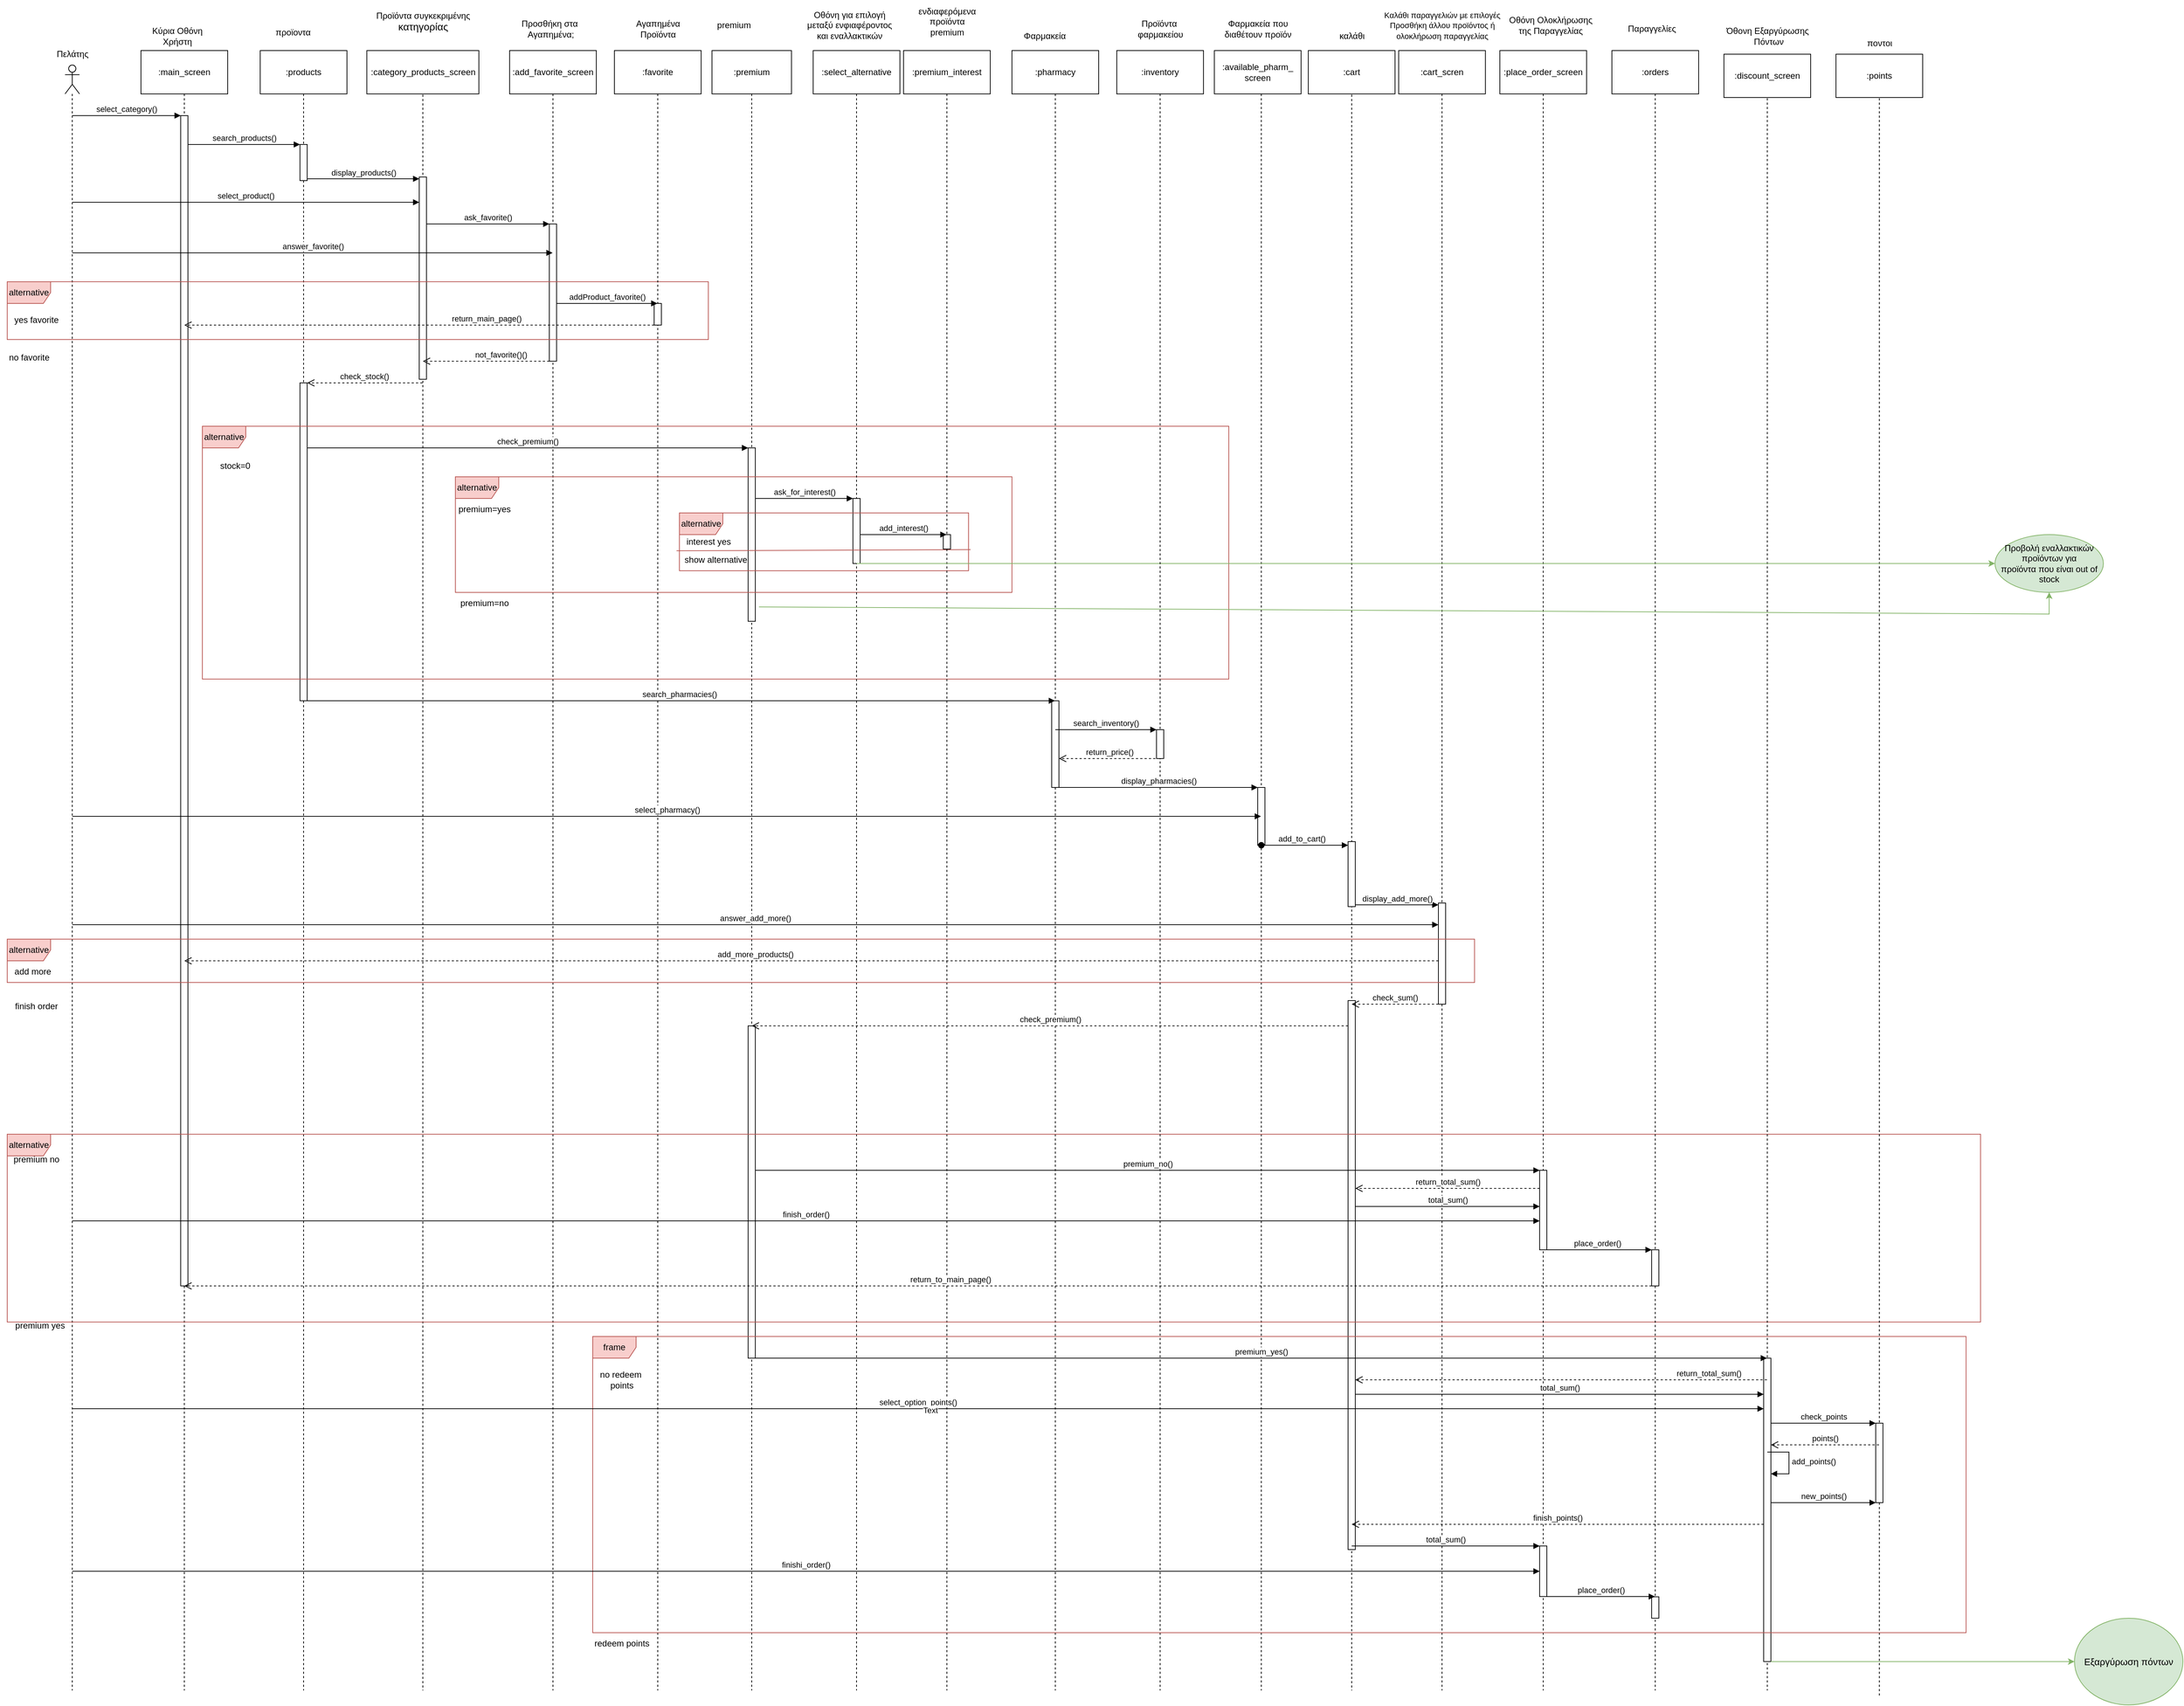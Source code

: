 <mxfile version="21.2.8" type="device">
  <diagram name="Page-1" id="0SUwLg295NydfQJ0HCyk">
    <mxGraphModel dx="2126" dy="606" grid="1" gridSize="10" guides="1" tooltips="1" connect="1" arrows="1" fold="1" page="1" pageScale="1" pageWidth="850" pageHeight="1100" math="0" shadow="0">
      <root>
        <mxCell id="0" />
        <mxCell id="1" parent="0" />
        <mxCell id="wv0iCeW0pls4u1Xk4wzR-1" value="" style="shape=umlLifeline;perimeter=lifelinePerimeter;whiteSpace=wrap;html=1;container=1;dropTarget=0;collapsible=0;recursiveResize=0;outlineConnect=0;portConstraint=eastwest;newEdgeStyle={&quot;edgeStyle&quot;:&quot;elbowEdgeStyle&quot;,&quot;elbow&quot;:&quot;vertical&quot;,&quot;curved&quot;:0,&quot;rounded&quot;:0};participant=umlActor;" parent="1" vertex="1">
          <mxGeometry x="30" y="150" width="20" height="2250" as="geometry" />
        </mxCell>
        <mxCell id="wv0iCeW0pls4u1Xk4wzR-2" value="Πελάτης" style="text;html=1;align=center;verticalAlign=middle;resizable=0;points=[];autosize=1;strokeColor=none;fillColor=none;" parent="1" vertex="1">
          <mxGeometry x="5" y="120" width="70" height="30" as="geometry" />
        </mxCell>
        <mxCell id="wv0iCeW0pls4u1Xk4wzR-3" value="" style="shape=umlLifeline;perimeter=lifelinePerimeter;whiteSpace=wrap;html=1;container=1;dropTarget=0;collapsible=0;recursiveResize=0;outlineConnect=0;portConstraint=eastwest;newEdgeStyle={&quot;edgeStyle&quot;:&quot;elbowEdgeStyle&quot;,&quot;elbow&quot;:&quot;vertical&quot;,&quot;curved&quot;:0,&quot;rounded&quot;:0};participant=umlBoundary;" parent="1" vertex="1">
          <mxGeometry x="170" y="150" width="50" height="2250" as="geometry" />
        </mxCell>
        <mxCell id="wv0iCeW0pls4u1Xk4wzR-5" value="" style="html=1;points=[];perimeter=orthogonalPerimeter;outlineConnect=0;targetShapes=umlLifeline;portConstraint=eastwest;newEdgeStyle={&quot;edgeStyle&quot;:&quot;elbowEdgeStyle&quot;,&quot;elbow&quot;:&quot;vertical&quot;,&quot;curved&quot;:0,&quot;rounded&quot;:0};" parent="wv0iCeW0pls4u1Xk4wzR-3" vertex="1">
          <mxGeometry x="20" y="70" width="10" height="1620" as="geometry" />
        </mxCell>
        <mxCell id="wv0iCeW0pls4u1Xk4wzR-4" value="Κύρια Οθόνη &lt;br&gt;Χρήστη" style="text;html=1;align=center;verticalAlign=middle;resizable=0;points=[];autosize=1;strokeColor=none;fillColor=none;" parent="1" vertex="1">
          <mxGeometry x="140" y="90" width="90" height="40" as="geometry" />
        </mxCell>
        <mxCell id="wv0iCeW0pls4u1Xk4wzR-7" value="" style="shape=umlLifeline;perimeter=lifelinePerimeter;whiteSpace=wrap;html=1;container=1;dropTarget=0;collapsible=0;recursiveResize=0;outlineConnect=0;portConstraint=eastwest;newEdgeStyle={&quot;edgeStyle&quot;:&quot;elbowEdgeStyle&quot;,&quot;elbow&quot;:&quot;vertical&quot;,&quot;curved&quot;:0,&quot;rounded&quot;:0};participant=umlEntity;" parent="1" vertex="1">
          <mxGeometry x="340" y="150" width="40" height="2250" as="geometry" />
        </mxCell>
        <mxCell id="wv0iCeW0pls4u1Xk4wzR-8" value="" style="html=1;points=[];perimeter=orthogonalPerimeter;outlineConnect=0;targetShapes=umlLifeline;portConstraint=eastwest;newEdgeStyle={&quot;edgeStyle&quot;:&quot;elbowEdgeStyle&quot;,&quot;elbow&quot;:&quot;vertical&quot;,&quot;curved&quot;:0,&quot;rounded&quot;:0};" parent="wv0iCeW0pls4u1Xk4wzR-7" vertex="1">
          <mxGeometry x="15" y="110" width="10" height="50" as="geometry" />
        </mxCell>
        <mxCell id="wv0iCeW0pls4u1Xk4wzR-33" value="" style="html=1;points=[];perimeter=orthogonalPerimeter;outlineConnect=0;targetShapes=umlLifeline;portConstraint=eastwest;newEdgeStyle={&quot;edgeStyle&quot;:&quot;elbowEdgeStyle&quot;,&quot;elbow&quot;:&quot;vertical&quot;,&quot;curved&quot;:0,&quot;rounded&quot;:0};" parent="wv0iCeW0pls4u1Xk4wzR-7" vertex="1">
          <mxGeometry x="15" y="440" width="10" height="440" as="geometry" />
        </mxCell>
        <mxCell id="wv0iCeW0pls4u1Xk4wzR-11" value="προϊοντα" style="text;html=1;align=center;verticalAlign=middle;resizable=0;points=[];autosize=1;strokeColor=none;fillColor=none;" parent="1" vertex="1">
          <mxGeometry x="310" y="90" width="70" height="30" as="geometry" />
        </mxCell>
        <mxCell id="wv0iCeW0pls4u1Xk4wzR-12" value="" style="shape=umlLifeline;perimeter=lifelinePerimeter;whiteSpace=wrap;html=1;container=1;dropTarget=0;collapsible=0;recursiveResize=0;outlineConnect=0;portConstraint=eastwest;newEdgeStyle={&quot;edgeStyle&quot;:&quot;elbowEdgeStyle&quot;,&quot;elbow&quot;:&quot;vertical&quot;,&quot;curved&quot;:0,&quot;rounded&quot;:0};participant=umlBoundary;" parent="1" vertex="1">
          <mxGeometry x="500" y="145" width="50" height="2255" as="geometry" />
        </mxCell>
        <mxCell id="wv0iCeW0pls4u1Xk4wzR-13" value="" style="html=1;points=[];perimeter=orthogonalPerimeter;outlineConnect=0;targetShapes=umlLifeline;portConstraint=eastwest;newEdgeStyle={&quot;edgeStyle&quot;:&quot;elbowEdgeStyle&quot;,&quot;elbow&quot;:&quot;vertical&quot;,&quot;curved&quot;:0,&quot;rounded&quot;:0};" parent="wv0iCeW0pls4u1Xk4wzR-12" vertex="1">
          <mxGeometry x="20" y="160" width="10" height="280" as="geometry" />
        </mxCell>
        <mxCell id="wv0iCeW0pls4u1Xk4wzR-15" value="Προϊόντα συγκεκριμένης&lt;br style=&quot;border-color: var(--border-color); font-size: 14px;&quot;&gt;&lt;span style=&quot;border-color: var(--border-color); font-size: 14px;&quot;&gt;κατηγορίας&lt;/span&gt;" style="text;html=1;align=center;verticalAlign=middle;resizable=0;points=[];autosize=1;strokeColor=none;fillColor=none;" parent="1" vertex="1">
          <mxGeometry x="450" y="70" width="150" height="40" as="geometry" />
        </mxCell>
        <mxCell id="wv0iCeW0pls4u1Xk4wzR-17" value="" style="shape=umlLifeline;perimeter=lifelinePerimeter;whiteSpace=wrap;html=1;container=1;dropTarget=0;collapsible=0;recursiveResize=0;outlineConnect=0;portConstraint=eastwest;newEdgeStyle={&quot;edgeStyle&quot;:&quot;elbowEdgeStyle&quot;,&quot;elbow&quot;:&quot;vertical&quot;,&quot;curved&quot;:0,&quot;rounded&quot;:0};participant=umlBoundary;" parent="1" vertex="1">
          <mxGeometry x="680" y="150" width="50" height="2250" as="geometry" />
        </mxCell>
        <mxCell id="wv0iCeW0pls4u1Xk4wzR-19" value="" style="html=1;points=[];perimeter=orthogonalPerimeter;outlineConnect=0;targetShapes=umlLifeline;portConstraint=eastwest;newEdgeStyle={&quot;edgeStyle&quot;:&quot;elbowEdgeStyle&quot;,&quot;elbow&quot;:&quot;vertical&quot;,&quot;curved&quot;:0,&quot;rounded&quot;:0};" parent="wv0iCeW0pls4u1Xk4wzR-17" vertex="1">
          <mxGeometry x="20" y="220" width="10" height="190" as="geometry" />
        </mxCell>
        <mxCell id="wv0iCeW0pls4u1Xk4wzR-18" value="Προσθήκη στα&lt;br&gt;&amp;nbsp;Αγαπημένα;" style="text;html=1;align=center;verticalAlign=middle;resizable=0;points=[];autosize=1;strokeColor=none;fillColor=none;" parent="1" vertex="1">
          <mxGeometry x="650" y="80" width="100" height="40" as="geometry" />
        </mxCell>
        <mxCell id="wv0iCeW0pls4u1Xk4wzR-22" value="alternative" style="shape=umlFrame;whiteSpace=wrap;html=1;pointerEvents=0;fillColor=#f8cecc;strokeColor=#b85450;" parent="1" vertex="1">
          <mxGeometry x="-50" y="450" width="970" height="80" as="geometry" />
        </mxCell>
        <mxCell id="wv0iCeW0pls4u1Xk4wzR-25" value="yes favorite" style="text;html=1;align=center;verticalAlign=middle;resizable=0;points=[];autosize=1;strokeColor=none;fillColor=none;" parent="1" vertex="1">
          <mxGeometry x="-50" y="488" width="80" height="30" as="geometry" />
        </mxCell>
        <mxCell id="wv0iCeW0pls4u1Xk4wzR-28" value="" style="shape=umlLifeline;perimeter=lifelinePerimeter;whiteSpace=wrap;html=1;container=1;dropTarget=0;collapsible=0;recursiveResize=0;outlineConnect=0;portConstraint=eastwest;newEdgeStyle={&quot;edgeStyle&quot;:&quot;elbowEdgeStyle&quot;,&quot;elbow&quot;:&quot;vertical&quot;,&quot;curved&quot;:0,&quot;rounded&quot;:0};participant=umlEntity;" parent="1" vertex="1">
          <mxGeometry x="830" y="150" width="40" height="2250" as="geometry" />
        </mxCell>
        <mxCell id="wv0iCeW0pls4u1Xk4wzR-29" value="" style="html=1;points=[];perimeter=orthogonalPerimeter;outlineConnect=0;targetShapes=umlLifeline;portConstraint=eastwest;newEdgeStyle={&quot;edgeStyle&quot;:&quot;elbowEdgeStyle&quot;,&quot;elbow&quot;:&quot;vertical&quot;,&quot;curved&quot;:0,&quot;rounded&quot;:0};" parent="wv0iCeW0pls4u1Xk4wzR-28" vertex="1">
          <mxGeometry x="15" y="330" width="10" height="30" as="geometry" />
        </mxCell>
        <mxCell id="wv0iCeW0pls4u1Xk4wzR-31" value="Αγαπημένα &lt;br&gt;Προϊόντα" style="text;html=1;align=center;verticalAlign=middle;resizable=0;points=[];autosize=1;strokeColor=none;fillColor=none;" parent="1" vertex="1">
          <mxGeometry x="810" y="80" width="80" height="40" as="geometry" />
        </mxCell>
        <mxCell id="wv0iCeW0pls4u1Xk4wzR-32" value="not_favorite()()" style="html=1;verticalAlign=bottom;endArrow=open;dashed=1;endSize=8;edgeStyle=elbowEdgeStyle;elbow=vertical;curved=0;rounded=0;" parent="1" source="wv0iCeW0pls4u1Xk4wzR-19" target="wv0iCeW0pls4u1Xk4wzR-12" edge="1">
          <mxGeometry x="-0.228" relative="1" as="geometry">
            <mxPoint x="610" y="560" as="sourcePoint" />
            <mxPoint x="510" y="560" as="targetPoint" />
            <Array as="points">
              <mxPoint x="630" y="560" />
              <mxPoint x="540" y="560" />
            </Array>
            <mxPoint as="offset" />
          </mxGeometry>
        </mxCell>
        <mxCell id="wv0iCeW0pls4u1Xk4wzR-34" value="check_stock()" style="html=1;verticalAlign=bottom;endArrow=open;dashed=1;endSize=8;edgeStyle=elbowEdgeStyle;elbow=vertical;curved=0;rounded=0;" parent="1" source="wv0iCeW0pls4u1Xk4wzR-12" target="wv0iCeW0pls4u1Xk4wzR-33" edge="1">
          <mxGeometry x="0.007" relative="1" as="geometry">
            <mxPoint x="505" y="590" as="sourcePoint" />
            <mxPoint x="400" y="580" as="targetPoint" />
            <Array as="points">
              <mxPoint x="460" y="590" />
              <mxPoint x="410" y="570" />
            </Array>
            <mxPoint as="offset" />
          </mxGeometry>
        </mxCell>
        <mxCell id="wv0iCeW0pls4u1Xk4wzR-35" value="alternative" style="shape=umlFrame;whiteSpace=wrap;html=1;pointerEvents=0;fillColor=#f8cecc;strokeColor=#b85450;" parent="1" vertex="1">
          <mxGeometry x="220" y="650" width="1420" height="350" as="geometry" />
        </mxCell>
        <mxCell id="wv0iCeW0pls4u1Xk4wzR-37" value="stock=0" style="text;html=1;align=center;verticalAlign=middle;resizable=0;points=[];autosize=1;strokeColor=none;fillColor=none;" parent="1" vertex="1">
          <mxGeometry x="230" y="690" width="70" height="30" as="geometry" />
        </mxCell>
        <mxCell id="wv0iCeW0pls4u1Xk4wzR-38" value="" style="shape=umlLifeline;perimeter=lifelinePerimeter;whiteSpace=wrap;html=1;container=1;dropTarget=0;collapsible=0;recursiveResize=0;outlineConnect=0;portConstraint=eastwest;newEdgeStyle={&quot;edgeStyle&quot;:&quot;elbowEdgeStyle&quot;,&quot;elbow&quot;:&quot;vertical&quot;,&quot;curved&quot;:0,&quot;rounded&quot;:0};participant=umlEntity;" parent="1" vertex="1">
          <mxGeometry x="960" y="150" width="40" height="2250" as="geometry" />
        </mxCell>
        <mxCell id="wv0iCeW0pls4u1Xk4wzR-41" value="" style="html=1;points=[];perimeter=orthogonalPerimeter;outlineConnect=0;targetShapes=umlLifeline;portConstraint=eastwest;newEdgeStyle={&quot;edgeStyle&quot;:&quot;elbowEdgeStyle&quot;,&quot;elbow&quot;:&quot;vertical&quot;,&quot;curved&quot;:0,&quot;rounded&quot;:0};" parent="wv0iCeW0pls4u1Xk4wzR-38" vertex="1">
          <mxGeometry x="15" y="530" width="10" height="240" as="geometry" />
        </mxCell>
        <mxCell id="wv0iCeW0pls4u1Xk4wzR-94" value="" style="html=1;points=[];perimeter=orthogonalPerimeter;outlineConnect=0;targetShapes=umlLifeline;portConstraint=eastwest;newEdgeStyle={&quot;edgeStyle&quot;:&quot;elbowEdgeStyle&quot;,&quot;elbow&quot;:&quot;vertical&quot;,&quot;curved&quot;:0,&quot;rounded&quot;:0};" parent="wv0iCeW0pls4u1Xk4wzR-38" vertex="1">
          <mxGeometry x="15" y="1330" width="10" height="460" as="geometry" />
        </mxCell>
        <mxCell id="wv0iCeW0pls4u1Xk4wzR-39" value="premium" style="text;html=1;align=center;verticalAlign=middle;resizable=0;points=[];autosize=1;strokeColor=none;fillColor=none;" parent="1" vertex="1">
          <mxGeometry x="920" y="80" width="70" height="30" as="geometry" />
        </mxCell>
        <mxCell id="wv0iCeW0pls4u1Xk4wzR-43" value="alternative" style="shape=umlFrame;whiteSpace=wrap;html=1;pointerEvents=0;fillColor=#f8cecc;strokeColor=#b85450;" parent="1" vertex="1">
          <mxGeometry x="570" y="720" width="770" height="160" as="geometry" />
        </mxCell>
        <mxCell id="wv0iCeW0pls4u1Xk4wzR-45" value="premium=yes" style="text;html=1;align=center;verticalAlign=middle;resizable=0;points=[];autosize=1;strokeColor=none;fillColor=none;" parent="1" vertex="1">
          <mxGeometry x="560" y="750" width="100" height="30" as="geometry" />
        </mxCell>
        <mxCell id="wv0iCeW0pls4u1Xk4wzR-46" value="premium=no" style="text;html=1;align=center;verticalAlign=middle;resizable=0;points=[];autosize=1;strokeColor=none;fillColor=none;" parent="1" vertex="1">
          <mxGeometry x="565" y="880" width="90" height="30" as="geometry" />
        </mxCell>
        <mxCell id="wv0iCeW0pls4u1Xk4wzR-47" value="" style="shape=umlLifeline;perimeter=lifelinePerimeter;whiteSpace=wrap;html=1;container=1;dropTarget=0;collapsible=0;recursiveResize=0;outlineConnect=0;portConstraint=eastwest;newEdgeStyle={&quot;edgeStyle&quot;:&quot;elbowEdgeStyle&quot;,&quot;elbow&quot;:&quot;vertical&quot;,&quot;curved&quot;:0,&quot;rounded&quot;:0};participant=umlBoundary;" parent="1" vertex="1">
          <mxGeometry x="1100" y="150" width="50" height="2250" as="geometry" />
        </mxCell>
        <mxCell id="wv0iCeW0pls4u1Xk4wzR-48" value="" style="html=1;points=[];perimeter=orthogonalPerimeter;outlineConnect=0;targetShapes=umlLifeline;portConstraint=eastwest;newEdgeStyle={&quot;edgeStyle&quot;:&quot;elbowEdgeStyle&quot;,&quot;elbow&quot;:&quot;vertical&quot;,&quot;curved&quot;:0,&quot;rounded&quot;:0};" parent="wv0iCeW0pls4u1Xk4wzR-47" vertex="1">
          <mxGeometry x="20" y="600" width="10" height="90" as="geometry" />
        </mxCell>
        <mxCell id="wv0iCeW0pls4u1Xk4wzR-50" value="Οθόνη για επιλογή &lt;br&gt;μεταξύ ενφιαφέροντος &lt;br&gt;και εναλλακτικών" style="text;html=1;align=center;verticalAlign=middle;resizable=0;points=[];autosize=1;strokeColor=none;fillColor=none;" parent="1" vertex="1">
          <mxGeometry x="1045" y="65" width="140" height="60" as="geometry" />
        </mxCell>
        <mxCell id="wv0iCeW0pls4u1Xk4wzR-51" value="alternative" style="shape=umlFrame;whiteSpace=wrap;html=1;pointerEvents=0;fillColor=#f8cecc;strokeColor=#b85450;" parent="1" vertex="1">
          <mxGeometry x="880" y="770" width="400" height="80" as="geometry" />
        </mxCell>
        <mxCell id="wv0iCeW0pls4u1Xk4wzR-52" value="interest yes" style="text;html=1;align=center;verticalAlign=middle;resizable=0;points=[];autosize=1;strokeColor=none;fillColor=none;" parent="1" vertex="1">
          <mxGeometry x="880" y="795" width="80" height="30" as="geometry" />
        </mxCell>
        <mxCell id="wv0iCeW0pls4u1Xk4wzR-53" value="ενδιαφερόμενα&lt;br&gt;&amp;nbsp;προϊόντα&amp;nbsp;&lt;br&gt;premium" style="text;html=1;align=center;verticalAlign=middle;resizable=0;points=[];autosize=1;strokeColor=none;fillColor=none;" parent="1" vertex="1">
          <mxGeometry x="1200" y="60" width="100" height="60" as="geometry" />
        </mxCell>
        <mxCell id="wv0iCeW0pls4u1Xk4wzR-54" value="" style="endArrow=none;html=1;rounded=0;entryX=1.007;entryY=0.635;entryDx=0;entryDy=0;entryPerimeter=0;exitX=-0.01;exitY=0.655;exitDx=0;exitDy=0;exitPerimeter=0;fillColor=#f8cecc;strokeColor=#b85450;" parent="1" source="wv0iCeW0pls4u1Xk4wzR-51" target="wv0iCeW0pls4u1Xk4wzR-51" edge="1">
          <mxGeometry width="50" height="50" relative="1" as="geometry">
            <mxPoint x="1095" y="830" as="sourcePoint" />
            <mxPoint x="1145" y="780" as="targetPoint" />
          </mxGeometry>
        </mxCell>
        <mxCell id="wv0iCeW0pls4u1Xk4wzR-55" value="" style="shape=umlLifeline;perimeter=lifelinePerimeter;whiteSpace=wrap;html=1;container=1;dropTarget=0;collapsible=0;recursiveResize=0;outlineConnect=0;portConstraint=eastwest;newEdgeStyle={&quot;edgeStyle&quot;:&quot;elbowEdgeStyle&quot;,&quot;elbow&quot;:&quot;vertical&quot;,&quot;curved&quot;:0,&quot;rounded&quot;:0};participant=umlEntity;" parent="1" vertex="1">
          <mxGeometry x="1230" y="150" width="40" height="2250" as="geometry" />
        </mxCell>
        <mxCell id="wv0iCeW0pls4u1Xk4wzR-56" value="" style="html=1;points=[];perimeter=orthogonalPerimeter;outlineConnect=0;targetShapes=umlLifeline;portConstraint=eastwest;newEdgeStyle={&quot;edgeStyle&quot;:&quot;elbowEdgeStyle&quot;,&quot;elbow&quot;:&quot;vertical&quot;,&quot;curved&quot;:0,&quot;rounded&quot;:0};" parent="wv0iCeW0pls4u1Xk4wzR-55" vertex="1">
          <mxGeometry x="15" y="650" width="10" height="20" as="geometry" />
        </mxCell>
        <mxCell id="wv0iCeW0pls4u1Xk4wzR-59" value="no favorite" style="text;html=1;align=center;verticalAlign=middle;resizable=0;points=[];autosize=1;strokeColor=none;fillColor=none;" parent="1" vertex="1">
          <mxGeometry x="-60" y="540" width="80" height="30" as="geometry" />
        </mxCell>
        <mxCell id="wv0iCeW0pls4u1Xk4wzR-61" value="" style="shape=umlLifeline;perimeter=lifelinePerimeter;whiteSpace=wrap;html=1;container=1;dropTarget=0;collapsible=0;recursiveResize=0;outlineConnect=0;portConstraint=eastwest;newEdgeStyle={&quot;edgeStyle&quot;:&quot;elbowEdgeStyle&quot;,&quot;elbow&quot;:&quot;vertical&quot;,&quot;curved&quot;:0,&quot;rounded&quot;:0};participant=umlEntity;" parent="1" vertex="1">
          <mxGeometry x="1380" y="150" width="40" height="2250" as="geometry" />
        </mxCell>
        <mxCell id="wv0iCeW0pls4u1Xk4wzR-63" value="" style="html=1;points=[];perimeter=orthogonalPerimeter;outlineConnect=0;targetShapes=umlLifeline;portConstraint=eastwest;newEdgeStyle={&quot;edgeStyle&quot;:&quot;elbowEdgeStyle&quot;,&quot;elbow&quot;:&quot;vertical&quot;,&quot;curved&quot;:0,&quot;rounded&quot;:0};" parent="wv0iCeW0pls4u1Xk4wzR-61" vertex="1">
          <mxGeometry x="15" y="880" width="10" height="120" as="geometry" />
        </mxCell>
        <mxCell id="wv0iCeW0pls4u1Xk4wzR-62" value="Φαρμακεία" style="text;html=1;align=center;verticalAlign=middle;resizable=0;points=[];autosize=1;strokeColor=none;fillColor=none;" parent="1" vertex="1">
          <mxGeometry x="1345" y="95" width="80" height="30" as="geometry" />
        </mxCell>
        <mxCell id="wv0iCeW0pls4u1Xk4wzR-65" value="" style="shape=umlLifeline;perimeter=lifelinePerimeter;whiteSpace=wrap;html=1;container=1;dropTarget=0;collapsible=0;recursiveResize=0;outlineConnect=0;portConstraint=eastwest;newEdgeStyle={&quot;edgeStyle&quot;:&quot;elbowEdgeStyle&quot;,&quot;elbow&quot;:&quot;vertical&quot;,&quot;curved&quot;:0,&quot;rounded&quot;:0};participant=umlBoundary;" parent="1" vertex="1">
          <mxGeometry x="1660" y="150" width="50" height="2250" as="geometry" />
        </mxCell>
        <mxCell id="wv0iCeW0pls4u1Xk4wzR-67" value="" style="html=1;points=[];perimeter=orthogonalPerimeter;outlineConnect=0;targetShapes=umlLifeline;portConstraint=eastwest;newEdgeStyle={&quot;edgeStyle&quot;:&quot;elbowEdgeStyle&quot;,&quot;elbow&quot;:&quot;vertical&quot;,&quot;curved&quot;:0,&quot;rounded&quot;:0};" parent="wv0iCeW0pls4u1Xk4wzR-65" vertex="1">
          <mxGeometry x="20" y="1000" width="10" height="80" as="geometry" />
        </mxCell>
        <mxCell id="wv0iCeW0pls4u1Xk4wzR-66" value="Φαρμακεία που &lt;br&gt;διαθέτουν&amp;nbsp;προϊόν" style="text;html=1;align=center;verticalAlign=middle;resizable=0;points=[];autosize=1;strokeColor=none;fillColor=none;" parent="1" vertex="1">
          <mxGeometry x="1620" y="80" width="120" height="40" as="geometry" />
        </mxCell>
        <mxCell id="wv0iCeW0pls4u1Xk4wzR-72" value="" style="shape=umlLifeline;perimeter=lifelinePerimeter;whiteSpace=wrap;html=1;container=1;dropTarget=0;collapsible=0;recursiveResize=0;outlineConnect=0;portConstraint=eastwest;newEdgeStyle={&quot;edgeStyle&quot;:&quot;elbowEdgeStyle&quot;,&quot;elbow&quot;:&quot;vertical&quot;,&quot;curved&quot;:0,&quot;rounded&quot;:0};participant=umlEntity;" parent="1" vertex="1">
          <mxGeometry x="1790" y="145" width="40" height="2255" as="geometry" />
        </mxCell>
        <mxCell id="wv0iCeW0pls4u1Xk4wzR-73" value="" style="html=1;points=[];perimeter=orthogonalPerimeter;outlineConnect=0;targetShapes=umlLifeline;portConstraint=eastwest;newEdgeStyle={&quot;edgeStyle&quot;:&quot;elbowEdgeStyle&quot;,&quot;elbow&quot;:&quot;vertical&quot;,&quot;curved&quot;:0,&quot;rounded&quot;:0};" parent="wv0iCeW0pls4u1Xk4wzR-72" vertex="1">
          <mxGeometry x="15" y="1080" width="10" height="90" as="geometry" />
        </mxCell>
        <mxCell id="wv0iCeW0pls4u1Xk4wzR-93" value="" style="html=1;points=[];perimeter=orthogonalPerimeter;outlineConnect=0;targetShapes=umlLifeline;portConstraint=eastwest;newEdgeStyle={&quot;edgeStyle&quot;:&quot;elbowEdgeStyle&quot;,&quot;elbow&quot;:&quot;vertical&quot;,&quot;curved&quot;:0,&quot;rounded&quot;:0};" parent="wv0iCeW0pls4u1Xk4wzR-72" vertex="1">
          <mxGeometry x="15" y="1300" width="10" height="760" as="geometry" />
        </mxCell>
        <mxCell id="wv0iCeW0pls4u1Xk4wzR-74" value="add_to_cart()" style="html=1;verticalAlign=bottom;startArrow=oval;endArrow=block;startSize=8;edgeStyle=elbowEdgeStyle;elbow=vertical;curved=0;rounded=0;" parent="1" source="wv0iCeW0pls4u1Xk4wzR-65" target="wv0iCeW0pls4u1Xk4wzR-73" edge="1">
          <mxGeometry x="-0.076" relative="1" as="geometry">
            <mxPoint x="1470" y="1170" as="sourcePoint" />
            <Array as="points">
              <mxPoint x="1770" y="1230" />
              <mxPoint x="1630" y="1230" />
              <mxPoint x="1630" y="1220" />
              <mxPoint x="1480" y="1230" />
            </Array>
            <mxPoint as="offset" />
          </mxGeometry>
        </mxCell>
        <mxCell id="wv0iCeW0pls4u1Xk4wzR-75" value="καλάθι" style="text;html=1;align=center;verticalAlign=middle;resizable=0;points=[];autosize=1;strokeColor=none;fillColor=none;" parent="1" vertex="1">
          <mxGeometry x="1780" y="95" width="60" height="30" as="geometry" />
        </mxCell>
        <mxCell id="wv0iCeW0pls4u1Xk4wzR-76" value="" style="shape=umlLifeline;perimeter=lifelinePerimeter;whiteSpace=wrap;html=1;container=1;dropTarget=0;collapsible=0;recursiveResize=0;outlineConnect=0;portConstraint=eastwest;newEdgeStyle={&quot;edgeStyle&quot;:&quot;elbowEdgeStyle&quot;,&quot;elbow&quot;:&quot;vertical&quot;,&quot;curved&quot;:0,&quot;rounded&quot;:0};participant=umlBoundary;" parent="1" vertex="1">
          <mxGeometry x="1910" y="150" width="50" height="2250" as="geometry" />
        </mxCell>
        <mxCell id="wv0iCeW0pls4u1Xk4wzR-77" value="" style="html=1;points=[];perimeter=orthogonalPerimeter;outlineConnect=0;targetShapes=umlLifeline;portConstraint=eastwest;newEdgeStyle={&quot;edgeStyle&quot;:&quot;elbowEdgeStyle&quot;,&quot;elbow&quot;:&quot;vertical&quot;,&quot;curved&quot;:0,&quot;rounded&quot;:0};" parent="wv0iCeW0pls4u1Xk4wzR-76" vertex="1">
          <mxGeometry x="20" y="1160" width="10" height="140" as="geometry" />
        </mxCell>
        <mxCell id="wv0iCeW0pls4u1Xk4wzR-79" value="alternative" style="shape=umlFrame;whiteSpace=wrap;html=1;pointerEvents=0;fillColor=#f8cecc;strokeColor=#b85450;" parent="1" vertex="1">
          <mxGeometry x="-50" y="1360" width="2030" height="60" as="geometry" />
        </mxCell>
        <mxCell id="wv0iCeW0pls4u1Xk4wzR-81" value="add more" style="text;html=1;align=center;verticalAlign=middle;resizable=0;points=[];autosize=1;strokeColor=none;fillColor=none;" parent="1" vertex="1">
          <mxGeometry x="-50" y="1390" width="70" height="30" as="geometry" />
        </mxCell>
        <mxCell id="wv0iCeW0pls4u1Xk4wzR-83" value="add_more_products()" style="html=1;verticalAlign=bottom;endArrow=open;dashed=1;endSize=8;edgeStyle=elbowEdgeStyle;elbow=vertical;curved=0;rounded=0;" parent="1" source="wv0iCeW0pls4u1Xk4wzR-77" target="wv0iCeW0pls4u1Xk4wzR-3" edge="1">
          <mxGeometry x="0.09" relative="1" as="geometry">
            <mxPoint x="1640" y="1390" as="sourcePoint" />
            <mxPoint x="1560" y="1390" as="targetPoint" />
            <Array as="points">
              <mxPoint x="270" y="1390" />
            </Array>
            <mxPoint as="offset" />
          </mxGeometry>
        </mxCell>
        <mxCell id="wv0iCeW0pls4u1Xk4wzR-86" value="finish order" style="text;html=1;align=center;verticalAlign=middle;resizable=0;points=[];autosize=1;strokeColor=none;fillColor=none;" parent="1" vertex="1">
          <mxGeometry x="-50" y="1438" width="80" height="30" as="geometry" />
        </mxCell>
        <mxCell id="wv0iCeW0pls4u1Xk4wzR-87" value="&lt;font style=&quot;font-size: 11px;&quot;&gt;Καλάθι παραγγελιών με επιλογές&lt;br style=&quot;border-color: var(--border-color);&quot;&gt;&lt;span style=&quot;border-color: var(--border-color);&quot;&gt;Προσθήκη άλλου προϊόντος ή&lt;/span&gt;&lt;br style=&quot;border-color: var(--border-color);&quot;&gt;&lt;span style=&quot;border-color: var(--border-color);&quot;&gt;ολοκλήρωση παραγγελίας&lt;/span&gt;&lt;/font&gt;" style="text;html=1;align=center;verticalAlign=middle;resizable=0;points=[];autosize=1;strokeColor=none;fillColor=none;" parent="1" vertex="1">
          <mxGeometry x="1845" y="65" width="180" height="60" as="geometry" />
        </mxCell>
        <mxCell id="wv0iCeW0pls4u1Xk4wzR-92" value="check_sum()" style="html=1;verticalAlign=bottom;endArrow=open;dashed=1;endSize=8;edgeStyle=elbowEdgeStyle;elbow=vertical;curved=0;rounded=0;" parent="1" source="wv0iCeW0pls4u1Xk4wzR-77" target="wv0iCeW0pls4u1Xk4wzR-72" edge="1">
          <mxGeometry relative="1" as="geometry">
            <mxPoint x="1720" y="1440" as="sourcePoint" />
            <mxPoint x="1590" y="1450" as="targetPoint" />
            <Array as="points">
              <mxPoint x="1900" y="1450" />
              <mxPoint x="1880" y="1460" />
              <mxPoint x="1730" y="1450" />
              <mxPoint x="1790" y="1450" />
            </Array>
          </mxGeometry>
        </mxCell>
        <mxCell id="wv0iCeW0pls4u1Xk4wzR-96" value="check_premium()" style="html=1;verticalAlign=bottom;endArrow=open;dashed=1;endSize=8;edgeStyle=elbowEdgeStyle;elbow=vertical;curved=0;rounded=0;" parent="1" source="wv0iCeW0pls4u1Xk4wzR-93" target="wv0iCeW0pls4u1Xk4wzR-38" edge="1">
          <mxGeometry relative="1" as="geometry">
            <mxPoint x="1540" y="1480" as="sourcePoint" />
            <mxPoint x="1460" y="1480" as="targetPoint" />
            <Array as="points">
              <mxPoint x="1010" y="1480" />
            </Array>
          </mxGeometry>
        </mxCell>
        <mxCell id="wv0iCeW0pls4u1Xk4wzR-97" value="alternative" style="shape=umlFrame;whiteSpace=wrap;html=1;pointerEvents=0;fillColor=#f8cecc;strokeColor=#b85450;" parent="1" vertex="1">
          <mxGeometry x="-50" y="1630" width="2730" height="260" as="geometry" />
        </mxCell>
        <mxCell id="wv0iCeW0pls4u1Xk4wzR-98" value="premium no" style="text;html=1;align=center;verticalAlign=middle;resizable=0;points=[];autosize=1;strokeColor=none;fillColor=none;" parent="1" vertex="1">
          <mxGeometry x="-55" y="1650" width="90" height="30" as="geometry" />
        </mxCell>
        <mxCell id="wv0iCeW0pls4u1Xk4wzR-99" value="" style="shape=umlLifeline;perimeter=lifelinePerimeter;whiteSpace=wrap;html=1;container=1;dropTarget=0;collapsible=0;recursiveResize=0;outlineConnect=0;portConstraint=eastwest;newEdgeStyle={&quot;edgeStyle&quot;:&quot;elbowEdgeStyle&quot;,&quot;elbow&quot;:&quot;vertical&quot;,&quot;curved&quot;:0,&quot;rounded&quot;:0};participant=umlBoundary;" parent="1" vertex="1">
          <mxGeometry x="2050" y="150" width="50" height="2250" as="geometry" />
        </mxCell>
        <mxCell id="wv0iCeW0pls4u1Xk4wzR-101" value="" style="html=1;points=[];perimeter=orthogonalPerimeter;outlineConnect=0;targetShapes=umlLifeline;portConstraint=eastwest;newEdgeStyle={&quot;edgeStyle&quot;:&quot;elbowEdgeStyle&quot;,&quot;elbow&quot;:&quot;vertical&quot;,&quot;curved&quot;:0,&quot;rounded&quot;:0};" parent="wv0iCeW0pls4u1Xk4wzR-99" vertex="1">
          <mxGeometry x="20" y="1530" width="10" height="110" as="geometry" />
        </mxCell>
        <mxCell id="wv0iCeW0pls4u1Xk4wzR-129" value="" style="html=1;points=[];perimeter=orthogonalPerimeter;outlineConnect=0;targetShapes=umlLifeline;portConstraint=eastwest;newEdgeStyle={&quot;edgeStyle&quot;:&quot;elbowEdgeStyle&quot;,&quot;elbow&quot;:&quot;vertical&quot;,&quot;curved&quot;:0,&quot;rounded&quot;:0};" parent="wv0iCeW0pls4u1Xk4wzR-99" vertex="1">
          <mxGeometry x="20" y="2050" width="10" height="70" as="geometry" />
        </mxCell>
        <mxCell id="wv0iCeW0pls4u1Xk4wzR-100" value="Οθόνη Ολοκλήρωσης &lt;br&gt;της Παραγγελίας" style="text;html=1;align=center;verticalAlign=middle;resizable=0;points=[];autosize=1;strokeColor=none;fillColor=none;" parent="1" vertex="1">
          <mxGeometry x="2015" y="75" width="140" height="40" as="geometry" />
        </mxCell>
        <mxCell id="wv0iCeW0pls4u1Xk4wzR-106" value="" style="shape=umlLifeline;perimeter=lifelinePerimeter;whiteSpace=wrap;html=1;container=1;dropTarget=0;collapsible=0;recursiveResize=0;outlineConnect=0;portConstraint=eastwest;newEdgeStyle={&quot;edgeStyle&quot;:&quot;elbowEdgeStyle&quot;,&quot;elbow&quot;:&quot;vertical&quot;,&quot;curved&quot;:0,&quot;rounded&quot;:0};participant=umlEntity;" parent="1" vertex="1">
          <mxGeometry x="2210" y="150" width="40" height="2250" as="geometry" />
        </mxCell>
        <mxCell id="wv0iCeW0pls4u1Xk4wzR-107" value="" style="html=1;points=[];perimeter=orthogonalPerimeter;outlineConnect=0;targetShapes=umlLifeline;portConstraint=eastwest;newEdgeStyle={&quot;edgeStyle&quot;:&quot;elbowEdgeStyle&quot;,&quot;elbow&quot;:&quot;vertical&quot;,&quot;curved&quot;:0,&quot;rounded&quot;:0};" parent="wv0iCeW0pls4u1Xk4wzR-106" vertex="1">
          <mxGeometry x="15" y="1640" width="10" height="50" as="geometry" />
        </mxCell>
        <mxCell id="wv0iCeW0pls4u1Xk4wzR-132" value="" style="html=1;points=[];perimeter=orthogonalPerimeter;outlineConnect=0;targetShapes=umlLifeline;portConstraint=eastwest;newEdgeStyle={&quot;edgeStyle&quot;:&quot;elbowEdgeStyle&quot;,&quot;elbow&quot;:&quot;vertical&quot;,&quot;curved&quot;:0,&quot;rounded&quot;:0};" parent="wv0iCeW0pls4u1Xk4wzR-106" vertex="1">
          <mxGeometry x="15" y="2120.33" width="10" height="29.67" as="geometry" />
        </mxCell>
        <mxCell id="wv0iCeW0pls4u1Xk4wzR-109" value="return_to_main_page()" style="html=1;verticalAlign=bottom;endArrow=open;dashed=1;endSize=8;edgeStyle=elbowEdgeStyle;elbow=vertical;curved=0;rounded=0;" parent="1" source="wv0iCeW0pls4u1Xk4wzR-107" target="wv0iCeW0pls4u1Xk4wzR-3" edge="1">
          <mxGeometry x="-0.044" relative="1" as="geometry">
            <mxPoint x="1960" y="1839" as="sourcePoint" />
            <mxPoint x="210" y="1810" as="targetPoint" />
            <mxPoint as="offset" />
            <Array as="points">
              <mxPoint x="2090" y="1840" />
            </Array>
          </mxGeometry>
        </mxCell>
        <mxCell id="wv0iCeW0pls4u1Xk4wzR-111" value="Παραγγελίες" style="text;html=1;align=center;verticalAlign=middle;resizable=0;points=[];autosize=1;strokeColor=none;fillColor=none;" parent="1" vertex="1">
          <mxGeometry x="2180" y="85" width="90" height="30" as="geometry" />
        </mxCell>
        <mxCell id="wv0iCeW0pls4u1Xk4wzR-112" value="premium yes" style="text;html=1;align=center;verticalAlign=middle;resizable=0;points=[];autosize=1;strokeColor=none;fillColor=none;" parent="1" vertex="1">
          <mxGeometry x="-50" y="1880" width="90" height="30" as="geometry" />
        </mxCell>
        <mxCell id="wv0iCeW0pls4u1Xk4wzR-113" value="" style="shape=umlLifeline;perimeter=lifelinePerimeter;whiteSpace=wrap;html=1;container=1;dropTarget=0;collapsible=0;recursiveResize=0;outlineConnect=0;portConstraint=eastwest;newEdgeStyle={&quot;edgeStyle&quot;:&quot;elbowEdgeStyle&quot;,&quot;elbow&quot;:&quot;vertical&quot;,&quot;curved&quot;:0,&quot;rounded&quot;:0};participant=umlBoundary;" parent="1" vertex="1">
          <mxGeometry x="2360" y="150" width="50" height="2250" as="geometry" />
        </mxCell>
        <mxCell id="wv0iCeW0pls4u1Xk4wzR-116" value="" style="html=1;points=[];perimeter=orthogonalPerimeter;outlineConnect=0;targetShapes=umlLifeline;portConstraint=eastwest;newEdgeStyle={&quot;edgeStyle&quot;:&quot;elbowEdgeStyle&quot;,&quot;elbow&quot;:&quot;vertical&quot;,&quot;curved&quot;:0,&quot;rounded&quot;:0};" parent="wv0iCeW0pls4u1Xk4wzR-113" vertex="1">
          <mxGeometry x="20" y="1790" width="10" height="420" as="geometry" />
        </mxCell>
        <mxCell id="wv0iCeW0pls4u1Xk4wzR-123" value="add_points()" style="html=1;align=left;spacingLeft=2;endArrow=block;rounded=0;edgeStyle=orthogonalEdgeStyle;curved=0;rounded=0;" parent="wv0iCeW0pls4u1Xk4wzR-113" edge="1">
          <mxGeometry relative="1" as="geometry">
            <mxPoint x="25" y="1920" as="sourcePoint" />
            <Array as="points">
              <mxPoint x="55" y="1950" />
            </Array>
            <mxPoint x="30" y="1950.067" as="targetPoint" />
          </mxGeometry>
        </mxCell>
        <mxCell id="wv0iCeW0pls4u1Xk4wzR-114" value="Όθονη Εξαργύρωσης&lt;br&gt;&amp;nbsp;Πόντων" style="text;html=1;align=center;verticalAlign=middle;resizable=0;points=[];autosize=1;strokeColor=none;fillColor=none;" parent="1" vertex="1">
          <mxGeometry x="2315" y="90" width="140" height="40" as="geometry" />
        </mxCell>
        <mxCell id="wv0iCeW0pls4u1Xk4wzR-117" value="" style="shape=umlLifeline;perimeter=lifelinePerimeter;whiteSpace=wrap;html=1;container=1;dropTarget=0;collapsible=0;recursiveResize=0;outlineConnect=0;portConstraint=eastwest;newEdgeStyle={&quot;edgeStyle&quot;:&quot;elbowEdgeStyle&quot;,&quot;elbow&quot;:&quot;vertical&quot;,&quot;curved&quot;:0,&quot;rounded&quot;:0};participant=umlEntity;" parent="1" vertex="1">
          <mxGeometry x="2520" y="150" width="40" height="2260" as="geometry" />
        </mxCell>
        <mxCell id="wv0iCeW0pls4u1Xk4wzR-119" value="" style="html=1;points=[];perimeter=orthogonalPerimeter;outlineConnect=0;targetShapes=umlLifeline;portConstraint=eastwest;newEdgeStyle={&quot;edgeStyle&quot;:&quot;elbowEdgeStyle&quot;,&quot;elbow&quot;:&quot;vertical&quot;,&quot;curved&quot;:0,&quot;rounded&quot;:0};" parent="wv0iCeW0pls4u1Xk4wzR-117" vertex="1">
          <mxGeometry x="15" y="1880" width="10" height="110" as="geometry" />
        </mxCell>
        <mxCell id="wv0iCeW0pls4u1Xk4wzR-118" value="ποντοι" style="text;html=1;align=center;verticalAlign=middle;resizable=0;points=[];autosize=1;strokeColor=none;fillColor=none;" parent="1" vertex="1">
          <mxGeometry x="2510" y="105" width="60" height="30" as="geometry" />
        </mxCell>
        <mxCell id="wv0iCeW0pls4u1Xk4wzR-121" value="points()" style="html=1;verticalAlign=bottom;endArrow=open;dashed=1;endSize=8;edgeStyle=elbowEdgeStyle;elbow=vertical;curved=0;rounded=0;" parent="1" source="wv0iCeW0pls4u1Xk4wzR-117" target="wv0iCeW0pls4u1Xk4wzR-116" edge="1">
          <mxGeometry relative="1" as="geometry">
            <mxPoint x="2310" y="2040" as="sourcePoint" />
            <mxPoint x="2230" y="2040" as="targetPoint" />
            <Array as="points">
              <mxPoint x="2470" y="2060" />
              <mxPoint x="2250" y="2050" />
            </Array>
          </mxGeometry>
        </mxCell>
        <mxCell id="wv0iCeW0pls4u1Xk4wzR-127" value="finish_points()" style="html=1;verticalAlign=bottom;endArrow=open;dashed=1;endSize=8;edgeStyle=elbowEdgeStyle;elbow=vertical;curved=0;rounded=0;" parent="1" source="wv0iCeW0pls4u1Xk4wzR-116" target="wv0iCeW0pls4u1Xk4wzR-72" edge="1">
          <mxGeometry relative="1" as="geometry">
            <mxPoint x="2000" y="2150.33" as="sourcePoint" />
            <mxPoint x="1920" y="2150.33" as="targetPoint" />
            <Array as="points">
              <mxPoint x="1930" y="2170" />
            </Array>
          </mxGeometry>
        </mxCell>
        <mxCell id="Tsvf8lw3aR_uJxAvHTsw-1" value="Προβολή εναλλακτικών προϊόντων για&lt;br style=&quot;border-color: var(--border-color);&quot;&gt;προϊόντα που είναι out of stock" style="ellipse;whiteSpace=wrap;html=1;fillColor=#d5e8d4;strokeColor=#82b366;" parent="1" vertex="1">
          <mxGeometry x="2700" y="800" width="150" height="80" as="geometry" />
        </mxCell>
        <mxCell id="Tsvf8lw3aR_uJxAvHTsw-2" value="" style="endArrow=classic;html=1;rounded=0;entryX=0;entryY=0.5;entryDx=0;entryDy=0;fillColor=#d5e8d4;strokeColor=#82b366;" parent="1" source="wv0iCeW0pls4u1Xk4wzR-47" target="Tsvf8lw3aR_uJxAvHTsw-1" edge="1">
          <mxGeometry width="50" height="50" relative="1" as="geometry">
            <mxPoint x="1220" y="820" as="sourcePoint" />
            <mxPoint x="1270" y="770" as="targetPoint" />
            <Array as="points" />
          </mxGeometry>
        </mxCell>
        <mxCell id="Tsvf8lw3aR_uJxAvHTsw-3" value="" style="endArrow=classic;html=1;rounded=0;exitX=1.5;exitY=0.917;exitDx=0;exitDy=0;exitPerimeter=0;entryX=0.5;entryY=1;entryDx=0;entryDy=0;fillColor=#d5e8d4;strokeColor=#82b366;" parent="1" source="wv0iCeW0pls4u1Xk4wzR-41" target="Tsvf8lw3aR_uJxAvHTsw-1" edge="1">
          <mxGeometry width="50" height="50" relative="1" as="geometry">
            <mxPoint x="1070" y="820" as="sourcePoint" />
            <mxPoint x="1120" y="770" as="targetPoint" />
            <Array as="points">
              <mxPoint x="2775" y="910" />
            </Array>
          </mxGeometry>
        </mxCell>
        <mxCell id="Tsvf8lw3aR_uJxAvHTsw-4" value="" style="shape=umlLifeline;perimeter=lifelinePerimeter;whiteSpace=wrap;html=1;container=1;dropTarget=0;collapsible=0;recursiveResize=0;outlineConnect=0;portConstraint=eastwest;newEdgeStyle={&quot;edgeStyle&quot;:&quot;elbowEdgeStyle&quot;,&quot;elbow&quot;:&quot;vertical&quot;,&quot;curved&quot;:0,&quot;rounded&quot;:0};participant=umlEntity;" parent="1" vertex="1">
          <mxGeometry x="1525" y="150" width="40" height="2250" as="geometry" />
        </mxCell>
        <mxCell id="Tsvf8lw3aR_uJxAvHTsw-13" value="" style="html=1;points=[];perimeter=orthogonalPerimeter;outlineConnect=0;targetShapes=umlLifeline;portConstraint=eastwest;newEdgeStyle={&quot;edgeStyle&quot;:&quot;elbowEdgeStyle&quot;,&quot;elbow&quot;:&quot;vertical&quot;,&quot;curved&quot;:0,&quot;rounded&quot;:0};" parent="Tsvf8lw3aR_uJxAvHTsw-4" vertex="1">
          <mxGeometry x="15" y="920" width="10" height="40" as="geometry" />
        </mxCell>
        <mxCell id="Tsvf8lw3aR_uJxAvHTsw-14" value="return_price()" style="html=1;verticalAlign=bottom;endArrow=open;dashed=1;endSize=8;edgeStyle=elbowEdgeStyle;elbow=vertical;curved=0;rounded=0;" parent="1" source="Tsvf8lw3aR_uJxAvHTsw-4" target="wv0iCeW0pls4u1Xk4wzR-63" edge="1">
          <mxGeometry relative="1" as="geometry">
            <mxPoint x="1440" y="1150" as="sourcePoint" />
            <mxPoint x="1310" y="1110" as="targetPoint" />
            <Array as="points">
              <mxPoint x="1430" y="1110" />
              <mxPoint x="1330" y="1110" />
            </Array>
          </mxGeometry>
        </mxCell>
        <mxCell id="Tsvf8lw3aR_uJxAvHTsw-15" value="Προϊόντα&amp;nbsp;&lt;br&gt;φαρμακείου" style="text;html=1;align=center;verticalAlign=middle;resizable=0;points=[];autosize=1;strokeColor=none;fillColor=none;" parent="1" vertex="1">
          <mxGeometry x="1500" y="80" width="90" height="40" as="geometry" />
        </mxCell>
        <mxCell id="Tsvf8lw3aR_uJxAvHTsw-17" value="return_total_sum()" style="html=1;verticalAlign=bottom;endArrow=open;dashed=1;endSize=8;edgeStyle=elbowEdgeStyle;elbow=vertical;curved=0;rounded=0;" parent="1" source="wv0iCeW0pls4u1Xk4wzR-113" target="wv0iCeW0pls4u1Xk4wzR-93" edge="1">
          <mxGeometry x="-0.718" relative="1" as="geometry">
            <mxPoint x="2020" y="1970" as="sourcePoint" />
            <mxPoint x="1940" y="1970" as="targetPoint" />
            <Array as="points">
              <mxPoint x="2080" y="1970" />
              <mxPoint x="1820" y="1960" />
              <mxPoint x="1590" y="1970" />
            </Array>
            <mxPoint as="offset" />
          </mxGeometry>
        </mxCell>
        <mxCell id="Tsvf8lw3aR_uJxAvHTsw-18" value="return_total_sum()" style="html=1;verticalAlign=bottom;endArrow=open;dashed=1;endSize=8;edgeStyle=elbowEdgeStyle;elbow=vertical;curved=0;rounded=0;entryX=1;entryY=0.342;entryDx=0;entryDy=0;entryPerimeter=0;" parent="1" source="wv0iCeW0pls4u1Xk4wzR-101" target="wv0iCeW0pls4u1Xk4wzR-93" edge="1">
          <mxGeometry relative="1" as="geometry">
            <mxPoint x="1770" y="1710.06" as="sourcePoint" />
            <mxPoint x="1690" y="1710.06" as="targetPoint" />
            <Array as="points">
              <mxPoint x="2020" y="1705" />
              <mxPoint x="2020" y="1702" />
              <mxPoint x="1870" y="1702" />
              <mxPoint x="2000" y="1712" />
              <mxPoint x="1920" y="1720" />
              <mxPoint x="1720" y="1707" />
              <mxPoint x="1620" y="1700" />
              <mxPoint x="1810" y="1710" />
              <mxPoint x="1620" y="1700" />
            </Array>
          </mxGeometry>
        </mxCell>
        <mxCell id="Tsvf8lw3aR_uJxAvHTsw-19" value="return_main_page()" style="html=1;verticalAlign=bottom;endArrow=open;dashed=1;endSize=8;edgeStyle=elbowEdgeStyle;elbow=vertical;curved=0;rounded=0;" parent="1" source="wv0iCeW0pls4u1Xk4wzR-29" target="wv0iCeW0pls4u1Xk4wzR-3" edge="1">
          <mxGeometry x="-0.284" relative="1" as="geometry">
            <mxPoint x="710" y="500" as="sourcePoint" />
            <mxPoint x="630" y="500" as="targetPoint" />
            <Array as="points">
              <mxPoint x="580" y="510" />
            </Array>
            <mxPoint as="offset" />
          </mxGeometry>
        </mxCell>
        <mxCell id="PGT5VEHHqZoybGRJl4zS-2" value="frame" style="shape=umlFrame;whiteSpace=wrap;html=1;pointerEvents=0;fillColor=#f8cecc;strokeColor=#b85450;" parent="1" vertex="1">
          <mxGeometry x="760" y="1910" width="1900" height="410" as="geometry" />
        </mxCell>
        <mxCell id="PGT5VEHHqZoybGRJl4zS-4" value="Εξαργύρωση πόντων" style="ellipse;whiteSpace=wrap;html=1;fontSize=13;fillColor=#d5e8d4;strokeColor=#82b366;" parent="1" vertex="1">
          <mxGeometry x="2810" y="2300" width="150" height="120" as="geometry" />
        </mxCell>
        <mxCell id="PGT5VEHHqZoybGRJl4zS-5" value="" style="endArrow=classic;html=1;rounded=0;entryX=0;entryY=0.5;entryDx=0;entryDy=0;fillColor=#d5e8d4;strokeColor=#82b366;" parent="1" source="wv0iCeW0pls4u1Xk4wzR-116" target="PGT5VEHHqZoybGRJl4zS-4" edge="1">
          <mxGeometry width="50" height="50" relative="1" as="geometry">
            <mxPoint x="2420" y="2240" as="sourcePoint" />
            <mxPoint x="2470" y="2190" as="targetPoint" />
          </mxGeometry>
        </mxCell>
        <mxCell id="PGT5VEHHqZoybGRJl4zS-6" value="no redeem&amp;nbsp;&lt;br&gt;points" style="text;html=1;align=center;verticalAlign=middle;resizable=0;points=[];autosize=1;strokeColor=none;fillColor=none;" parent="1" vertex="1">
          <mxGeometry x="760" y="1950" width="80" height="40" as="geometry" />
        </mxCell>
        <mxCell id="PGT5VEHHqZoybGRJl4zS-7" value="redeem points" style="text;html=1;align=center;verticalAlign=middle;resizable=0;points=[];autosize=1;strokeColor=none;fillColor=none;" parent="1" vertex="1">
          <mxGeometry x="750" y="2320" width="100" height="30" as="geometry" />
        </mxCell>
        <mxCell id="RtQH5lmCM18qcD3E0uqo-3" value=":main_screen" style="rounded=0;whiteSpace=wrap;html=1;" parent="1" vertex="1">
          <mxGeometry x="135" y="130" width="120" height="60" as="geometry" />
        </mxCell>
        <mxCell id="RtQH5lmCM18qcD3E0uqo-5" value=":products" style="whiteSpace=wrap;html=1;" parent="1" vertex="1">
          <mxGeometry x="300" y="130" width="120" height="60" as="geometry" />
        </mxCell>
        <mxCell id="RtQH5lmCM18qcD3E0uqo-6" value=":category_products_screen" style="whiteSpace=wrap;html=1;" parent="1" vertex="1">
          <mxGeometry x="447.5" y="130" width="155" height="60" as="geometry" />
        </mxCell>
        <mxCell id="RtQH5lmCM18qcD3E0uqo-7" value=":add_favorite_screen" style="whiteSpace=wrap;html=1;" parent="1" vertex="1">
          <mxGeometry x="645" y="130" width="120" height="60" as="geometry" />
        </mxCell>
        <mxCell id="RtQH5lmCM18qcD3E0uqo-8" value=":favorite" style="whiteSpace=wrap;html=1;" parent="1" vertex="1">
          <mxGeometry x="790" y="130" width="120" height="60" as="geometry" />
        </mxCell>
        <mxCell id="RtQH5lmCM18qcD3E0uqo-9" value=":premium" style="whiteSpace=wrap;html=1;" parent="1" vertex="1">
          <mxGeometry x="925" y="130" width="110" height="60" as="geometry" />
        </mxCell>
        <mxCell id="RtQH5lmCM18qcD3E0uqo-10" value=":select_alternative" style="whiteSpace=wrap;html=1;" parent="1" vertex="1">
          <mxGeometry x="1065" y="130" width="120" height="60" as="geometry" />
        </mxCell>
        <mxCell id="RtQH5lmCM18qcD3E0uqo-11" value=":premium_interest" style="rounded=0;whiteSpace=wrap;html=1;" parent="1" vertex="1">
          <mxGeometry x="1190" y="130" width="120" height="60" as="geometry" />
        </mxCell>
        <mxCell id="RtQH5lmCM18qcD3E0uqo-12" value=":pharmacy" style="whiteSpace=wrap;html=1;" parent="1" vertex="1">
          <mxGeometry x="1340" y="130" width="120" height="60" as="geometry" />
        </mxCell>
        <mxCell id="RtQH5lmCM18qcD3E0uqo-13" value=":inventory" style="whiteSpace=wrap;html=1;" parent="1" vertex="1">
          <mxGeometry x="1485" y="130" width="120" height="60" as="geometry" />
        </mxCell>
        <mxCell id="RtQH5lmCM18qcD3E0uqo-14" value=":available_pharm_&lt;br&gt;screen" style="whiteSpace=wrap;html=1;" parent="1" vertex="1">
          <mxGeometry x="1620" y="130" width="120" height="60" as="geometry" />
        </mxCell>
        <mxCell id="RtQH5lmCM18qcD3E0uqo-15" value=":cart" style="whiteSpace=wrap;html=1;" parent="1" vertex="1">
          <mxGeometry x="1750" y="130" width="120" height="60" as="geometry" />
        </mxCell>
        <mxCell id="RtQH5lmCM18qcD3E0uqo-16" value=":cart_scren" style="whiteSpace=wrap;html=1;" parent="1" vertex="1">
          <mxGeometry x="1875" y="130" width="120" height="60" as="geometry" />
        </mxCell>
        <mxCell id="RtQH5lmCM18qcD3E0uqo-17" value=":place_order_screen" style="whiteSpace=wrap;html=1;" parent="1" vertex="1">
          <mxGeometry x="2015" y="130" width="120" height="60" as="geometry" />
        </mxCell>
        <mxCell id="RtQH5lmCM18qcD3E0uqo-19" value=":orders" style="whiteSpace=wrap;html=1;" parent="1" vertex="1">
          <mxGeometry x="2170" y="130" width="120" height="60" as="geometry" />
        </mxCell>
        <mxCell id="RtQH5lmCM18qcD3E0uqo-20" value=":discount_screen" style="whiteSpace=wrap;html=1;" parent="1" vertex="1">
          <mxGeometry x="2325" y="135" width="120" height="60" as="geometry" />
        </mxCell>
        <mxCell id="RtQH5lmCM18qcD3E0uqo-21" value=":points" style="whiteSpace=wrap;html=1;" parent="1" vertex="1">
          <mxGeometry x="2480" y="135" width="120" height="60" as="geometry" />
        </mxCell>
        <mxCell id="agV2PMdbLBGLsb0E6F8l-1" value="show alternative" style="text;html=1;align=center;verticalAlign=middle;resizable=0;points=[];autosize=1;strokeColor=none;fillColor=none;" parent="1" vertex="1">
          <mxGeometry x="875" y="820" width="110" height="30" as="geometry" />
        </mxCell>
        <mxCell id="tBPgOc56z3LFOiHeoi3J-1" value="select_category()" style="html=1;verticalAlign=bottom;endArrow=block;edgeStyle=elbowEdgeStyle;elbow=vertical;curved=0;rounded=0;" edge="1" parent="1" source="wv0iCeW0pls4u1Xk4wzR-1" target="wv0iCeW0pls4u1Xk4wzR-5">
          <mxGeometry width="80" relative="1" as="geometry">
            <mxPoint x="75" y="230" as="sourcePoint" />
            <mxPoint x="155" y="230" as="targetPoint" />
            <Array as="points">
              <mxPoint x="110" y="220" />
            </Array>
          </mxGeometry>
        </mxCell>
        <mxCell id="tBPgOc56z3LFOiHeoi3J-2" value="search_products()" style="html=1;verticalAlign=bottom;endArrow=block;edgeStyle=elbowEdgeStyle;elbow=vertical;curved=0;rounded=0;" edge="1" parent="1" source="wv0iCeW0pls4u1Xk4wzR-5" target="wv0iCeW0pls4u1Xk4wzR-8">
          <mxGeometry width="80" relative="1" as="geometry">
            <mxPoint x="255" y="260" as="sourcePoint" />
            <mxPoint x="335" y="260" as="targetPoint" />
            <Array as="points">
              <mxPoint x="280" y="260" />
            </Array>
            <mxPoint as="offset" />
          </mxGeometry>
        </mxCell>
        <mxCell id="tBPgOc56z3LFOiHeoi3J-3" value="display_products()" style="html=1;verticalAlign=bottom;endArrow=block;edgeStyle=elbowEdgeStyle;elbow=vertical;curved=0;rounded=0;" edge="1" parent="1" source="wv0iCeW0pls4u1Xk4wzR-8" target="wv0iCeW0pls4u1Xk4wzR-13">
          <mxGeometry width="80" relative="1" as="geometry">
            <mxPoint x="395" y="310" as="sourcePoint" />
            <mxPoint x="475" y="310" as="targetPoint" />
          </mxGeometry>
        </mxCell>
        <mxCell id="tBPgOc56z3LFOiHeoi3J-4" value="select_product()" style="html=1;verticalAlign=bottom;endArrow=block;edgeStyle=elbowEdgeStyle;elbow=vertical;curved=0;rounded=0;" edge="1" parent="1" source="wv0iCeW0pls4u1Xk4wzR-1" target="wv0iCeW0pls4u1Xk4wzR-13">
          <mxGeometry width="80" relative="1" as="geometry">
            <mxPoint x="100" y="310" as="sourcePoint" />
            <mxPoint x="180" y="310" as="targetPoint" />
            <Array as="points">
              <mxPoint x="170" y="340" />
            </Array>
          </mxGeometry>
        </mxCell>
        <mxCell id="tBPgOc56z3LFOiHeoi3J-5" value="ask_favorite()" style="html=1;verticalAlign=bottom;endArrow=block;edgeStyle=elbowEdgeStyle;elbow=vertical;curved=0;rounded=0;" edge="1" parent="1" source="wv0iCeW0pls4u1Xk4wzR-13" target="wv0iCeW0pls4u1Xk4wzR-19">
          <mxGeometry width="80" relative="1" as="geometry">
            <mxPoint x="590" y="370" as="sourcePoint" />
            <mxPoint x="670" y="370" as="targetPoint" />
            <Array as="points">
              <mxPoint x="580" y="370" />
            </Array>
          </mxGeometry>
        </mxCell>
        <mxCell id="tBPgOc56z3LFOiHeoi3J-6" value="answer_favorite()" style="html=1;verticalAlign=bottom;endArrow=block;edgeStyle=elbowEdgeStyle;elbow=vertical;curved=0;rounded=0;" edge="1" parent="1" source="wv0iCeW0pls4u1Xk4wzR-1" target="wv0iCeW0pls4u1Xk4wzR-17">
          <mxGeometry width="80" relative="1" as="geometry">
            <mxPoint x="220" y="410" as="sourcePoint" />
            <mxPoint x="300" y="410" as="targetPoint" />
            <Array as="points">
              <mxPoint x="470" y="410" />
            </Array>
            <mxPoint as="offset" />
          </mxGeometry>
        </mxCell>
        <mxCell id="tBPgOc56z3LFOiHeoi3J-7" value="addProduct_favorite()" style="html=1;verticalAlign=bottom;endArrow=block;edgeStyle=elbowEdgeStyle;elbow=vertical;curved=0;rounded=0;" edge="1" parent="1" source="wv0iCeW0pls4u1Xk4wzR-19" target="wv0iCeW0pls4u1Xk4wzR-28">
          <mxGeometry width="80" relative="1" as="geometry">
            <mxPoint x="730" y="470" as="sourcePoint" />
            <mxPoint x="810" y="470" as="targetPoint" />
            <Array as="points">
              <mxPoint x="820" y="480" />
              <mxPoint x="770" y="470" />
            </Array>
            <mxPoint as="offset" />
          </mxGeometry>
        </mxCell>
        <mxCell id="tBPgOc56z3LFOiHeoi3J-8" value="check_premium()" style="html=1;verticalAlign=bottom;endArrow=block;edgeStyle=elbowEdgeStyle;elbow=vertical;curved=0;rounded=0;" edge="1" parent="1" source="wv0iCeW0pls4u1Xk4wzR-33" target="wv0iCeW0pls4u1Xk4wzR-41">
          <mxGeometry width="80" relative="1" as="geometry">
            <mxPoint x="600" y="700" as="sourcePoint" />
            <mxPoint x="680" y="700" as="targetPoint" />
            <Array as="points">
              <mxPoint x="770" y="680" />
            </Array>
            <mxPoint as="offset" />
          </mxGeometry>
        </mxCell>
        <mxCell id="tBPgOc56z3LFOiHeoi3J-9" value="ask_for_interest()" style="html=1;verticalAlign=bottom;endArrow=block;edgeStyle=elbowEdgeStyle;elbow=vertical;curved=0;rounded=0;" edge="1" parent="1" source="wv0iCeW0pls4u1Xk4wzR-41" target="wv0iCeW0pls4u1Xk4wzR-48">
          <mxGeometry width="80" relative="1" as="geometry">
            <mxPoint x="1000" y="750" as="sourcePoint" />
            <mxPoint x="1080" y="750" as="targetPoint" />
            <Array as="points">
              <mxPoint x="1020" y="750" />
            </Array>
          </mxGeometry>
        </mxCell>
        <mxCell id="tBPgOc56z3LFOiHeoi3J-10" value="add_interest()" style="html=1;verticalAlign=bottom;endArrow=block;edgeStyle=elbowEdgeStyle;elbow=vertical;curved=0;rounded=0;" edge="1" parent="1" source="wv0iCeW0pls4u1Xk4wzR-48" target="wv0iCeW0pls4u1Xk4wzR-55">
          <mxGeometry width="80" relative="1" as="geometry">
            <mxPoint x="1150" y="795" as="sourcePoint" />
            <mxPoint x="1230" y="795" as="targetPoint" />
            <Array as="points">
              <mxPoint x="1220" y="800" />
            </Array>
          </mxGeometry>
        </mxCell>
        <mxCell id="tBPgOc56z3LFOiHeoi3J-11" value="search_pharmacies()" style="html=1;verticalAlign=bottom;endArrow=block;edgeStyle=elbowEdgeStyle;elbow=vertical;curved=0;rounded=0;" edge="1" parent="1" source="wv0iCeW0pls4u1Xk4wzR-7" target="wv0iCeW0pls4u1Xk4wzR-61">
          <mxGeometry width="80" relative="1" as="geometry">
            <mxPoint x="950" y="1010" as="sourcePoint" />
            <mxPoint x="1030" y="1010" as="targetPoint" />
            <Array as="points">
              <mxPoint x="580" y="1030" />
              <mxPoint x="1050" y="1050" />
            </Array>
          </mxGeometry>
        </mxCell>
        <mxCell id="tBPgOc56z3LFOiHeoi3J-12" value="search_inventory()" style="html=1;verticalAlign=bottom;endArrow=block;edgeStyle=elbowEdgeStyle;elbow=vertical;curved=0;rounded=0;" edge="1" parent="1" source="wv0iCeW0pls4u1Xk4wzR-61" target="Tsvf8lw3aR_uJxAvHTsw-13">
          <mxGeometry width="80" relative="1" as="geometry">
            <mxPoint x="1425" y="1070" as="sourcePoint" />
            <mxPoint x="1505" y="1070" as="targetPoint" />
            <Array as="points">
              <mxPoint x="1440" y="1070" />
            </Array>
          </mxGeometry>
        </mxCell>
        <mxCell id="tBPgOc56z3LFOiHeoi3J-13" value="display_pharmacies()" style="html=1;verticalAlign=bottom;endArrow=block;edgeStyle=elbowEdgeStyle;elbow=vertical;curved=0;rounded=0;" edge="1" parent="1" source="wv0iCeW0pls4u1Xk4wzR-63" target="wv0iCeW0pls4u1Xk4wzR-67">
          <mxGeometry width="80" relative="1" as="geometry">
            <mxPoint x="1560" y="1150" as="sourcePoint" />
            <mxPoint x="1640" y="1150" as="targetPoint" />
            <Array as="points">
              <mxPoint x="1610" y="1150" />
            </Array>
          </mxGeometry>
        </mxCell>
        <mxCell id="tBPgOc56z3LFOiHeoi3J-14" value="select_pharmacy()" style="html=1;verticalAlign=bottom;endArrow=block;edgeStyle=elbowEdgeStyle;elbow=vertical;curved=0;rounded=0;" edge="1" parent="1" source="wv0iCeW0pls4u1Xk4wzR-1" target="wv0iCeW0pls4u1Xk4wzR-65">
          <mxGeometry width="80" relative="1" as="geometry">
            <mxPoint x="580" y="1010" as="sourcePoint" />
            <mxPoint x="660" y="1010" as="targetPoint" />
            <Array as="points">
              <mxPoint x="940" y="1190" />
              <mxPoint x="1630" y="1210" />
            </Array>
          </mxGeometry>
        </mxCell>
        <mxCell id="tBPgOc56z3LFOiHeoi3J-15" value="display_add_more()" style="html=1;verticalAlign=bottom;endArrow=block;edgeStyle=elbowEdgeStyle;elbow=vertical;curved=0;rounded=0;" edge="1" parent="1" source="wv0iCeW0pls4u1Xk4wzR-73" target="wv0iCeW0pls4u1Xk4wzR-77">
          <mxGeometry width="80" relative="1" as="geometry">
            <mxPoint x="1830" y="1310" as="sourcePoint" />
            <mxPoint x="1910" y="1310" as="targetPoint" />
          </mxGeometry>
        </mxCell>
        <mxCell id="tBPgOc56z3LFOiHeoi3J-16" value="answer_add_more()" style="html=1;verticalAlign=bottom;endArrow=block;edgeStyle=elbowEdgeStyle;elbow=vertical;curved=0;rounded=0;" edge="1" parent="1" source="wv0iCeW0pls4u1Xk4wzR-1" target="wv0iCeW0pls4u1Xk4wzR-77">
          <mxGeometry width="80" relative="1" as="geometry">
            <mxPoint x="670" y="1410" as="sourcePoint" />
            <mxPoint x="750" y="1410" as="targetPoint" />
            <Array as="points">
              <mxPoint x="1080" y="1340" />
              <mxPoint x="1160" y="1320" />
              <mxPoint x="1860" y="1330" />
            </Array>
          </mxGeometry>
        </mxCell>
        <mxCell id="tBPgOc56z3LFOiHeoi3J-18" value="total_sum()" style="html=1;verticalAlign=bottom;endArrow=block;edgeStyle=elbowEdgeStyle;elbow=vertical;curved=0;rounded=0;" edge="1" parent="1" source="wv0iCeW0pls4u1Xk4wzR-93" target="wv0iCeW0pls4u1Xk4wzR-101">
          <mxGeometry width="80" relative="1" as="geometry">
            <mxPoint x="1850" y="1730" as="sourcePoint" />
            <mxPoint x="1930" y="1730" as="targetPoint" />
            <Array as="points">
              <mxPoint x="2010" y="1730" />
            </Array>
            <mxPoint as="offset" />
          </mxGeometry>
        </mxCell>
        <mxCell id="tBPgOc56z3LFOiHeoi3J-19" value="finish_order()" style="html=1;verticalAlign=bottom;endArrow=block;edgeStyle=elbowEdgeStyle;elbow=vertical;curved=0;rounded=0;" edge="1" parent="1" source="wv0iCeW0pls4u1Xk4wzR-1" target="wv0iCeW0pls4u1Xk4wzR-101">
          <mxGeometry width="80" relative="1" as="geometry">
            <mxPoint x="1530" y="1610" as="sourcePoint" />
            <mxPoint x="1610" y="1610" as="targetPoint" />
            <Array as="points">
              <mxPoint x="1580" y="1750" />
            </Array>
          </mxGeometry>
        </mxCell>
        <mxCell id="tBPgOc56z3LFOiHeoi3J-20" value="place_order()" style="html=1;verticalAlign=bottom;endArrow=block;edgeStyle=elbowEdgeStyle;elbow=vertical;curved=0;rounded=0;" edge="1" parent="1" source="wv0iCeW0pls4u1Xk4wzR-99" target="wv0iCeW0pls4u1Xk4wzR-107">
          <mxGeometry width="80" relative="1" as="geometry">
            <mxPoint x="2110" y="1810" as="sourcePoint" />
            <mxPoint x="2190" y="1810" as="targetPoint" />
            <Array as="points">
              <mxPoint x="2200" y="1790" />
            </Array>
          </mxGeometry>
        </mxCell>
        <mxCell id="tBPgOc56z3LFOiHeoi3J-21" value="premium_no()" style="html=1;verticalAlign=bottom;endArrow=block;edgeStyle=elbowEdgeStyle;elbow=vertical;curved=0;rounded=0;" edge="1" parent="1" source="wv0iCeW0pls4u1Xk4wzR-94" target="wv0iCeW0pls4u1Xk4wzR-101">
          <mxGeometry width="80" relative="1" as="geometry">
            <mxPoint x="1460" y="1810" as="sourcePoint" />
            <mxPoint x="1540" y="1810" as="targetPoint" />
            <Array as="points">
              <mxPoint x="1650" y="1680" />
              <mxPoint x="1500" y="1660" />
            </Array>
          </mxGeometry>
        </mxCell>
        <mxCell id="tBPgOc56z3LFOiHeoi3J-22" value="premium_yes()" style="html=1;verticalAlign=bottom;endArrow=block;edgeStyle=elbowEdgeStyle;elbow=vertical;curved=0;rounded=0;" edge="1" parent="1" source="wv0iCeW0pls4u1Xk4wzR-94" target="wv0iCeW0pls4u1Xk4wzR-113">
          <mxGeometry width="80" relative="1" as="geometry">
            <mxPoint x="1590" y="1810" as="sourcePoint" />
            <mxPoint x="1670" y="1810" as="targetPoint" />
            <Array as="points">
              <mxPoint x="1750" y="1940" />
              <mxPoint x="2290" y="1870" />
            </Array>
          </mxGeometry>
        </mxCell>
        <mxCell id="tBPgOc56z3LFOiHeoi3J-23" value="total_sum()" style="html=1;verticalAlign=bottom;endArrow=block;edgeStyle=elbowEdgeStyle;elbow=vertical;curved=0;rounded=0;" edge="1" parent="1" source="wv0iCeW0pls4u1Xk4wzR-93" target="wv0iCeW0pls4u1Xk4wzR-116">
          <mxGeometry width="80" relative="1" as="geometry">
            <mxPoint x="2100" y="2000" as="sourcePoint" />
            <mxPoint x="2180" y="2000" as="targetPoint" />
            <Array as="points">
              <mxPoint x="2280" y="1990" />
            </Array>
            <mxPoint as="offset" />
          </mxGeometry>
        </mxCell>
        <mxCell id="tBPgOc56z3LFOiHeoi3J-24" value="select_option_points()" style="html=1;verticalAlign=bottom;endArrow=block;edgeStyle=elbowEdgeStyle;elbow=vertical;curved=0;rounded=0;" edge="1" parent="1" source="wv0iCeW0pls4u1Xk4wzR-1" target="wv0iCeW0pls4u1Xk4wzR-116">
          <mxGeometry width="80" relative="1" as="geometry">
            <mxPoint x="1910" y="2110" as="sourcePoint" />
            <mxPoint x="1990" y="2110" as="targetPoint" />
            <Array as="points">
              <mxPoint x="1770" y="2010" />
              <mxPoint x="2300" y="2000" />
            </Array>
          </mxGeometry>
        </mxCell>
        <mxCell id="tBPgOc56z3LFOiHeoi3J-25" value="Text" style="edgeLabel;html=1;align=center;verticalAlign=middle;resizable=0;points=[];" vertex="1" connectable="0" parent="tBPgOc56z3LFOiHeoi3J-24">
          <mxGeometry x="0.014" y="-2" relative="1" as="geometry">
            <mxPoint as="offset" />
          </mxGeometry>
        </mxCell>
        <mxCell id="tBPgOc56z3LFOiHeoi3J-26" value="check_points" style="html=1;verticalAlign=bottom;endArrow=block;edgeStyle=elbowEdgeStyle;elbow=vertical;curved=0;rounded=0;" edge="1" parent="1" source="wv0iCeW0pls4u1Xk4wzR-116" target="wv0iCeW0pls4u1Xk4wzR-119">
          <mxGeometry width="80" relative="1" as="geometry">
            <mxPoint x="2120" y="2110" as="sourcePoint" />
            <mxPoint x="2200" y="2110" as="targetPoint" />
            <Array as="points">
              <mxPoint x="2500" y="2030" />
              <mxPoint x="2510" y="1980" />
            </Array>
          </mxGeometry>
        </mxCell>
        <mxCell id="tBPgOc56z3LFOiHeoi3J-27" value="new_points()" style="html=1;verticalAlign=bottom;endArrow=block;edgeStyle=elbowEdgeStyle;elbow=vertical;curved=0;rounded=0;" edge="1" parent="1" source="wv0iCeW0pls4u1Xk4wzR-116" target="wv0iCeW0pls4u1Xk4wzR-119">
          <mxGeometry width="80" relative="1" as="geometry">
            <mxPoint x="2420" y="2140" as="sourcePoint" />
            <mxPoint x="2500" y="2140" as="targetPoint" />
            <Array as="points">
              <mxPoint x="2500" y="2140" />
            </Array>
          </mxGeometry>
        </mxCell>
        <mxCell id="tBPgOc56z3LFOiHeoi3J-28" value="total_sum()" style="html=1;verticalAlign=bottom;endArrow=block;edgeStyle=elbowEdgeStyle;elbow=vertical;curved=0;rounded=0;" edge="1" parent="1" source="wv0iCeW0pls4u1Xk4wzR-72" target="wv0iCeW0pls4u1Xk4wzR-129">
          <mxGeometry width="80" relative="1" as="geometry">
            <mxPoint x="1935" y="2210" as="sourcePoint" />
            <mxPoint x="2015" y="2210" as="targetPoint" />
            <Array as="points">
              <mxPoint x="2030" y="2200" />
            </Array>
            <mxPoint as="offset" />
          </mxGeometry>
        </mxCell>
        <mxCell id="tBPgOc56z3LFOiHeoi3J-29" value="finishi_order()" style="html=1;verticalAlign=bottom;endArrow=block;edgeStyle=elbowEdgeStyle;elbow=vertical;curved=0;rounded=0;" edge="1" parent="1" source="wv0iCeW0pls4u1Xk4wzR-1" target="wv0iCeW0pls4u1Xk4wzR-129">
          <mxGeometry width="80" relative="1" as="geometry">
            <mxPoint x="955" y="2260" as="sourcePoint" />
            <mxPoint x="1035" y="2260" as="targetPoint" />
          </mxGeometry>
        </mxCell>
        <mxCell id="tBPgOc56z3LFOiHeoi3J-30" value="place_order()" style="html=1;verticalAlign=bottom;endArrow=block;edgeStyle=elbowEdgeStyle;elbow=vertical;curved=0;rounded=0;" edge="1" parent="1" source="wv0iCeW0pls4u1Xk4wzR-129" target="wv0iCeW0pls4u1Xk4wzR-106">
          <mxGeometry width="80" relative="1" as="geometry">
            <mxPoint x="2125" y="2270" as="sourcePoint" />
            <mxPoint x="2205" y="2270" as="targetPoint" />
            <Array as="points">
              <mxPoint x="2190" y="2270" />
            </Array>
          </mxGeometry>
        </mxCell>
      </root>
    </mxGraphModel>
  </diagram>
</mxfile>
